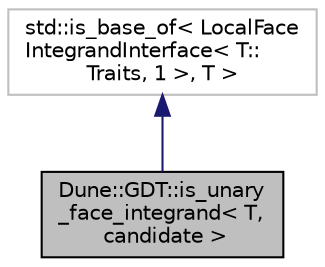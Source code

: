 digraph "Dune::GDT::is_unary_face_integrand&lt; T, candidate &gt;"
{
  edge [fontname="Helvetica",fontsize="10",labelfontname="Helvetica",labelfontsize="10"];
  node [fontname="Helvetica",fontsize="10",shape=record];
  Node1 [label="Dune::GDT::is_unary\l_face_integrand\< T,\l candidate \>",height=0.2,width=0.4,color="black", fillcolor="grey75", style="filled", fontcolor="black"];
  Node2 -> Node1 [dir="back",color="midnightblue",fontsize="10",style="solid",fontname="Helvetica"];
  Node2 [label="std::is_base_of\< LocalFace\lIntegrandInterface\< T::\lTraits, 1 \>, T \>",height=0.2,width=0.4,color="grey75", fillcolor="white", style="filled"];
}
